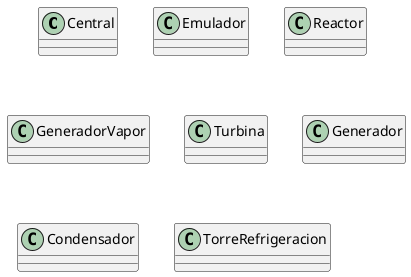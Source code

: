 @startuml DiagramaDeClases

class Central{

}

class Emulador{

}

class Reactor{

}

class GeneradorVapor{

}

class Turbina{

}

class Generador{

}

class Condensador{

}

class TorreRefrigeracion{

}


@enduml